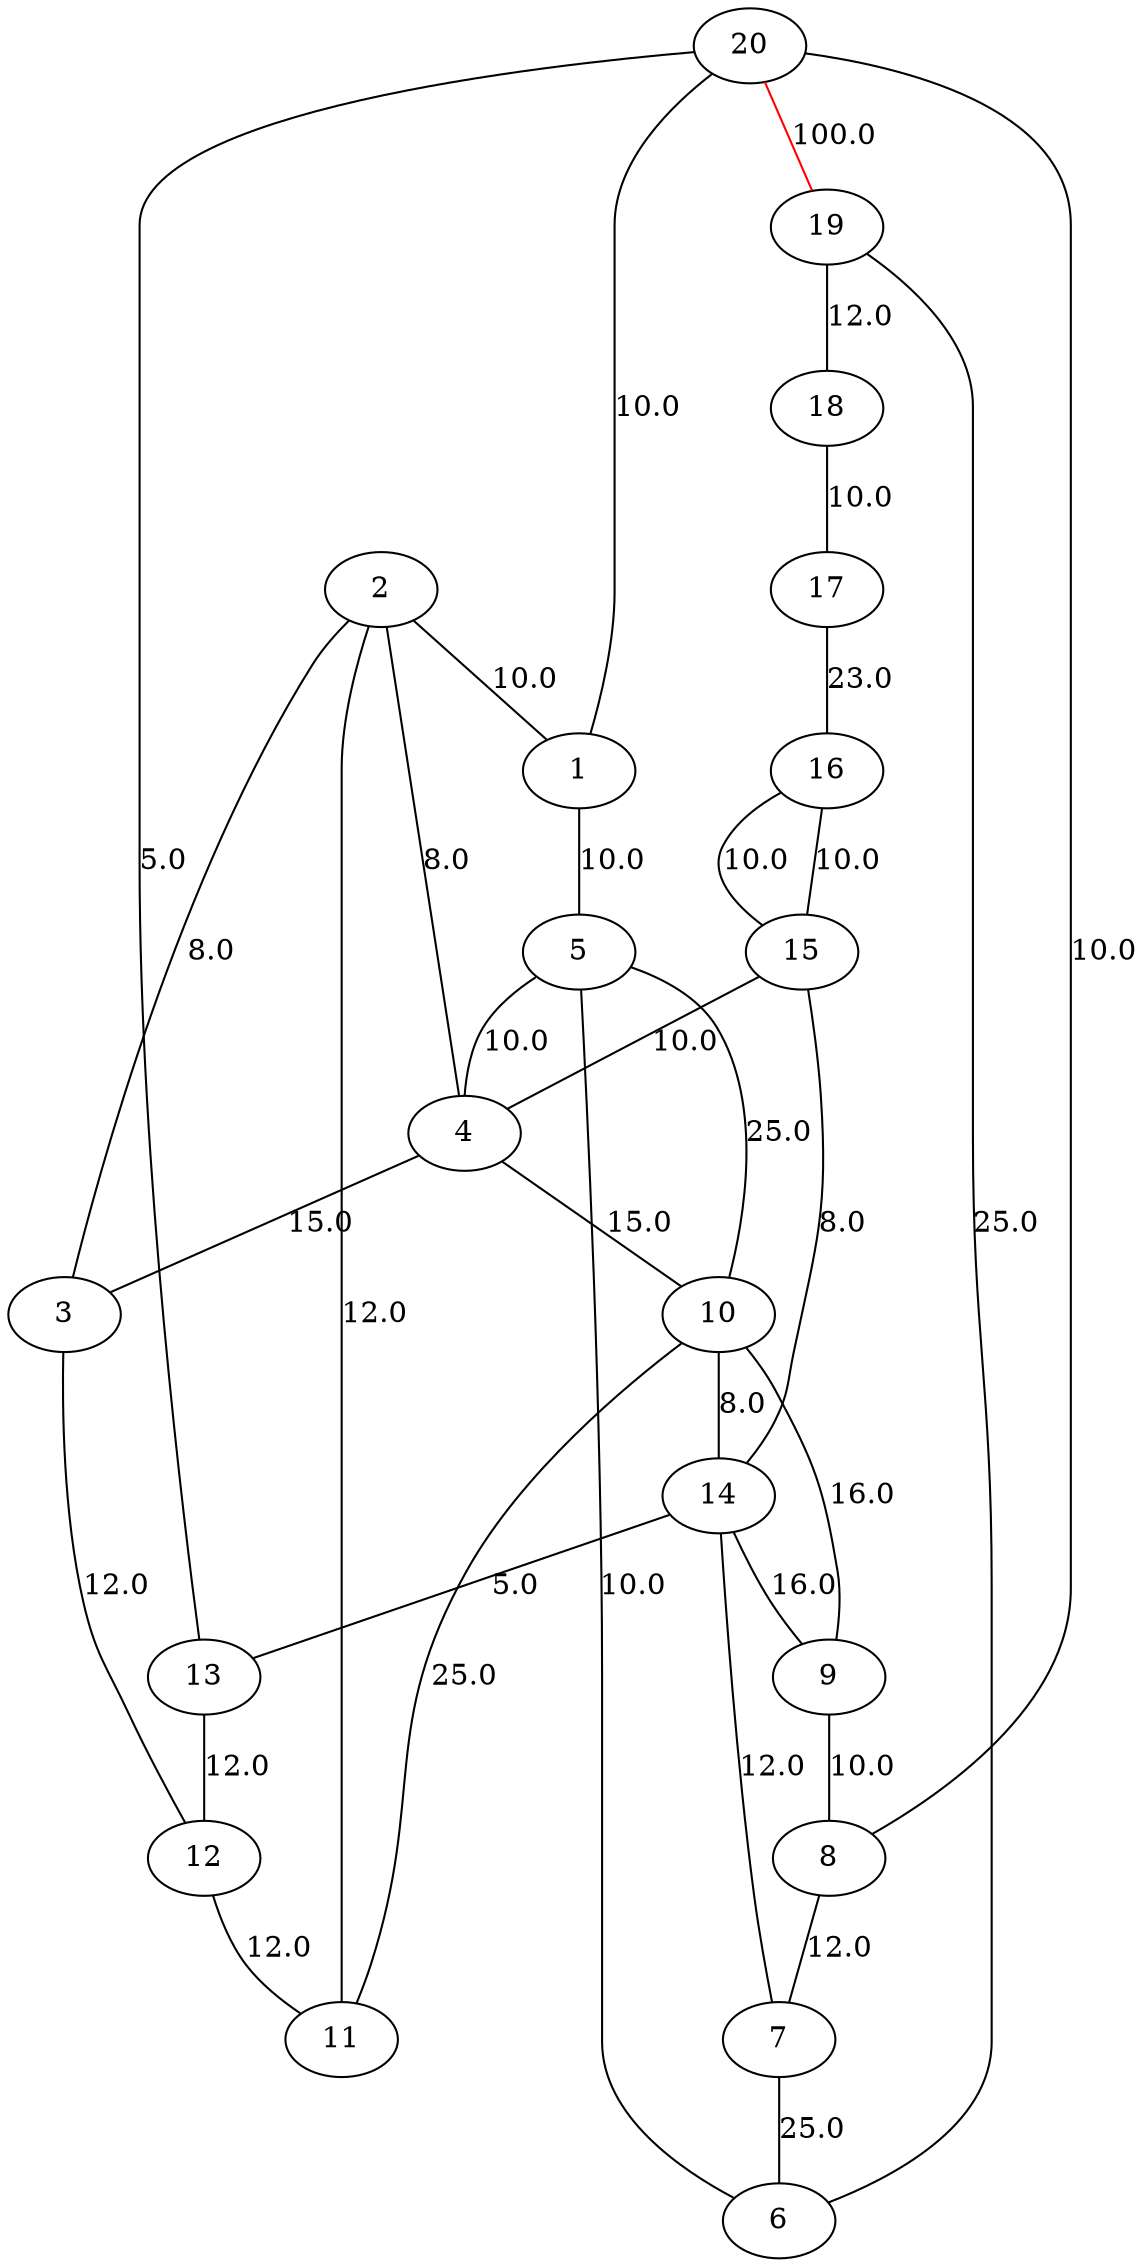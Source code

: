 graph G {
	2 -- 1 [label = "10.0"]
	3 -- 2 [label = "8.0"]
	4 -- 3 [label = "15.0"]
	5 -- 4 [label = "10.0"]
	6 -- 5 [label = "10.0"]
	7 -- 6 [label = "25.0"]
	8 -- 7 [label = "12.0"]
	9 -- 8 [label = "10.0"]
	10 -- 9 [label = "16.0"]
	11 -- 10 [label = "25.0"]
	12 -- 11 [label = "12.0"]
	13 -- 12 [label = "12.0"]
	14 -- 13 [label = "5.0"]
	15 -- 14 [label = "8.0"]
	16 -- 15 [label = "10.0"]
	17 -- 16 [label = "23.0"]
	18 -- 17 [label = "10.0"]
	19 -- 18 [label = "12.0"]
	20 -- 19 [label = "100.0", color=red]
	20 -- 1 [label = "10.0"]
	4 -- 2 [label = "8.0"]
	4 -- 10 [label = "15.0"]
	15 -- 4 [label = "10.0"]
	1 -- 5 [label = "10.0"]
	19 -- 6 [label = "25.0"]
	14 -- 7 [label = "12.0"]
	20 -- 8 [label = "10.0"]
	14 -- 9 [label = "16.0"]
	5 -- 10 [label = "25.0"]
	2 -- 11 [label = "12.0"]
	3 -- 12 [label = "12.0"]
	20 -- 13 [label = "5.0"]
	10 -- 14 [label = "8.0"]
	16 -- 15 [label = "10.0"]
}
